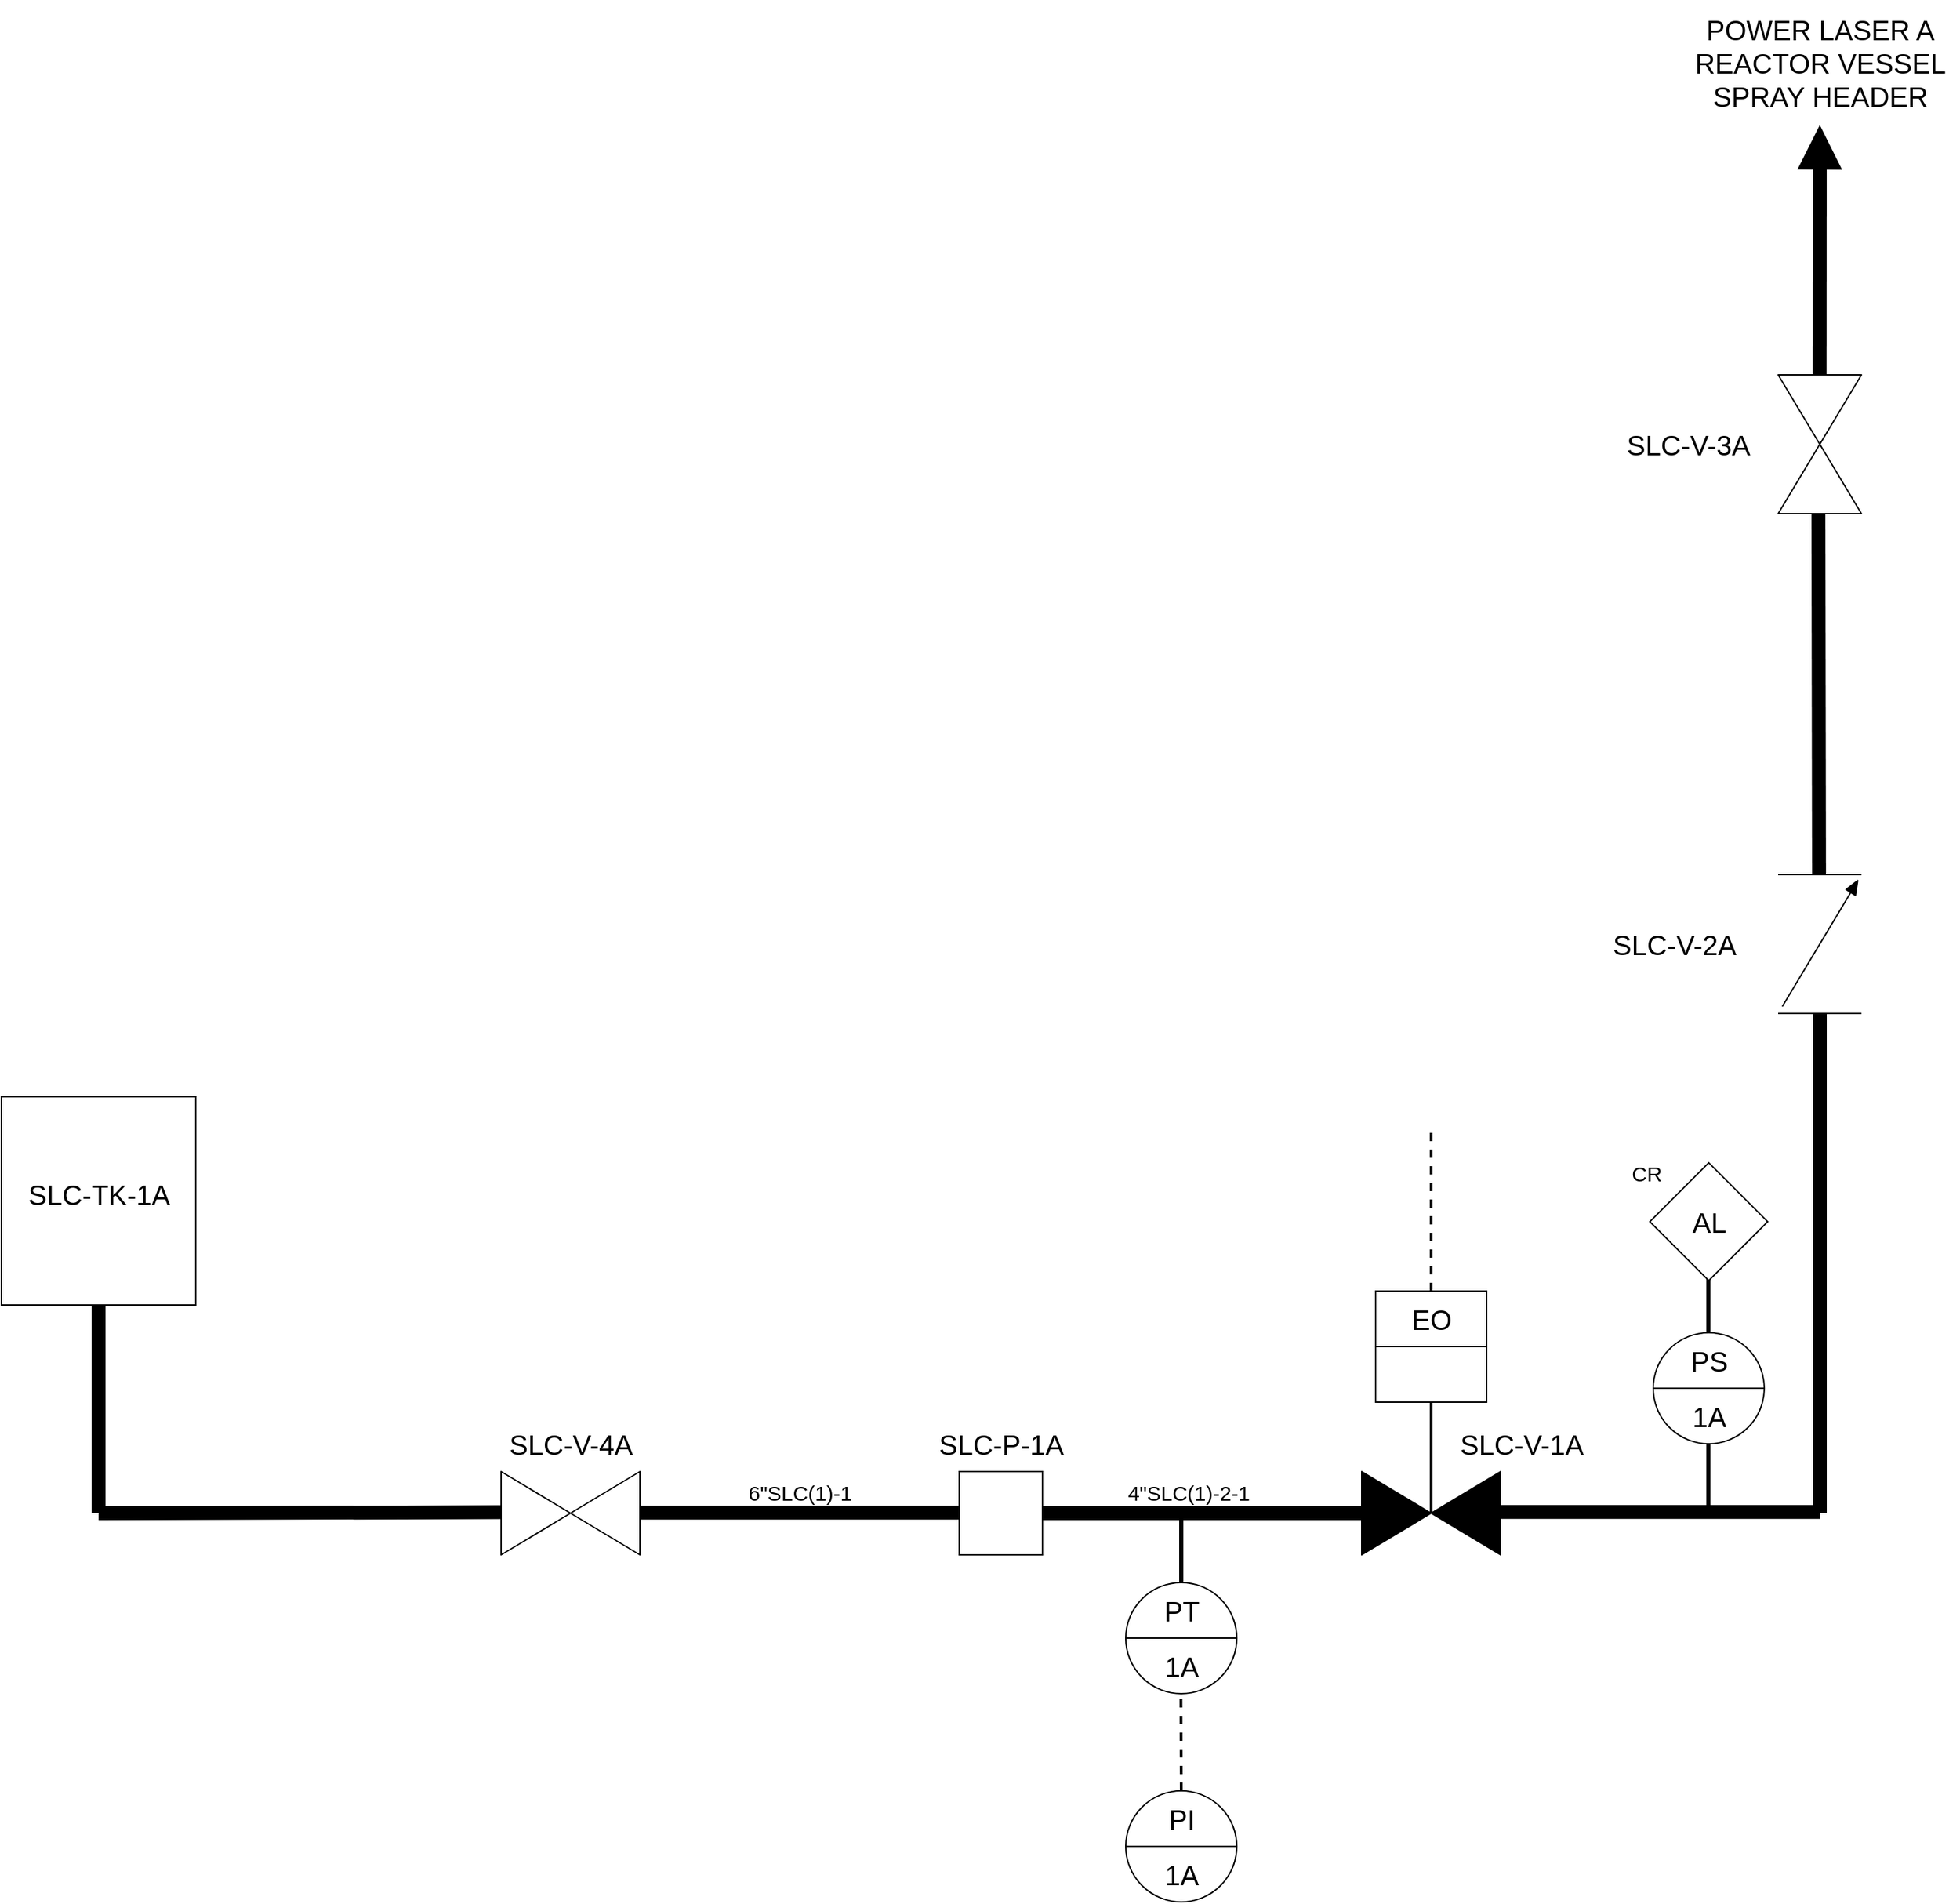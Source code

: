 <mxfile version="24.7.8">
  <diagram name="Page-1" id="SdFcA77bNx3NqzB9rI0u">
    <mxGraphModel dx="2216" dy="1904" grid="1" gridSize="10" guides="1" tooltips="1" connect="1" arrows="1" fold="1" page="1" pageScale="1" pageWidth="850" pageHeight="1100" background="#ffffff" math="0" shadow="0">
      <root>
        <mxCell id="0" />
        <mxCell id="1" parent="0" />
        <mxCell id="4u6GkYTsB3H_MvTD6gbW-3" value="" style="whiteSpace=wrap;html=1;aspect=fixed;fillColor=#FFFFFF;strokeColor=#000000;" vertex="1" parent="1">
          <mxGeometry x="440" y="200" width="80" height="80" as="geometry" />
        </mxCell>
        <mxCell id="4u6GkYTsB3H_MvTD6gbW-4" value="" style="endArrow=none;html=1;rounded=0;entryX=0;entryY=0.5;entryDx=0;entryDy=0;exitX=1;exitY=0.5;exitDx=0;exitDy=0;strokeColor=#000000;" edge="1" parent="1" source="4u6GkYTsB3H_MvTD6gbW-3" target="4u6GkYTsB3H_MvTD6gbW-3">
          <mxGeometry width="50" height="50" relative="1" as="geometry">
            <mxPoint x="480" y="300" as="sourcePoint" />
            <mxPoint x="530" y="250" as="targetPoint" />
          </mxGeometry>
        </mxCell>
        <mxCell id="4u6GkYTsB3H_MvTD6gbW-6" value="&lt;font style=&quot;font-size: 20px;&quot;&gt;EO&lt;/font&gt;" style="text;html=1;align=center;verticalAlign=middle;resizable=0;points=[];autosize=1;strokeColor=none;fillColor=none;fontColor=#000000;" vertex="1" parent="1">
          <mxGeometry x="455" y="200" width="50" height="40" as="geometry" />
        </mxCell>
        <mxCell id="4u6GkYTsB3H_MvTD6gbW-8" value="" style="verticalLabelPosition=bottom;align=center;html=1;verticalAlign=top;pointerEvents=1;dashed=0;shape=mxgraph.pid2valves.valve;valveType=gate;strokeColor=#000000;fillColor=#FFFFFF;" vertex="1" parent="1">
          <mxGeometry x="-190" y="330" width="100" height="60" as="geometry" />
        </mxCell>
        <mxCell id="4u6GkYTsB3H_MvTD6gbW-9" value="" style="verticalLabelPosition=bottom;align=center;html=1;verticalAlign=top;pointerEvents=1;dashed=0;shape=mxgraph.pid2valves.valve;valveType=gate;defState=closed;fillColor=#000000;strokeColor=#000000;" vertex="1" parent="1">
          <mxGeometry x="430" y="330" width="100" height="60" as="geometry" />
        </mxCell>
        <mxCell id="4u6GkYTsB3H_MvTD6gbW-10" value="" style="endArrow=none;html=1;rounded=0;strokeColor=#000000;exitX=0.5;exitY=1;exitDx=0;exitDy=0;strokeWidth=2;" edge="1" parent="1" source="4u6GkYTsB3H_MvTD6gbW-3">
          <mxGeometry width="50" height="50" relative="1" as="geometry">
            <mxPoint x="480" y="290" as="sourcePoint" />
            <mxPoint x="480" y="360" as="targetPoint" />
          </mxGeometry>
        </mxCell>
        <mxCell id="4u6GkYTsB3H_MvTD6gbW-11" value="" style="endArrow=none;dashed=1;html=1;strokeWidth=2;rounded=0;strokeColor=#000000;exitX=0.5;exitY=0;exitDx=0;exitDy=0;" edge="1" parent="1" source="4u6GkYTsB3H_MvTD6gbW-3">
          <mxGeometry width="50" height="50" relative="1" as="geometry">
            <mxPoint x="480" y="190" as="sourcePoint" />
            <mxPoint x="480" y="80" as="targetPoint" />
          </mxGeometry>
        </mxCell>
        <mxCell id="4u6GkYTsB3H_MvTD6gbW-12" value="" style="endArrow=none;html=1;rounded=0;strokeColor=#000000;strokeWidth=10;" edge="1" parent="1" target="4u6GkYTsB3H_MvTD6gbW-9">
          <mxGeometry width="50" height="50" relative="1" as="geometry">
            <mxPoint x="200" y="360" as="sourcePoint" />
            <mxPoint x="400" y="360" as="targetPoint" />
          </mxGeometry>
        </mxCell>
        <mxCell id="4u6GkYTsB3H_MvTD6gbW-13" value="" style="rounded=0;whiteSpace=wrap;html=1;strokeColor=#000000;fillColor=none;" vertex="1" parent="1">
          <mxGeometry x="140" y="330" width="60" height="60" as="geometry" />
        </mxCell>
        <mxCell id="4u6GkYTsB3H_MvTD6gbW-14" value="&lt;span style=&quot;font-size: 20px;&quot;&gt;SLC-P-1A&lt;/span&gt;" style="text;html=1;align=center;verticalAlign=middle;resizable=0;points=[];autosize=1;strokeColor=none;fillColor=none;fontColor=#000000;" vertex="1" parent="1">
          <mxGeometry x="115" y="290" width="110" height="40" as="geometry" />
        </mxCell>
        <mxCell id="4u6GkYTsB3H_MvTD6gbW-16" value="" style="endArrow=none;html=1;rounded=0;strokeColor=#000000;strokeWidth=10;" edge="1" parent="1">
          <mxGeometry width="50" height="50" relative="1" as="geometry">
            <mxPoint x="-90" y="359.58" as="sourcePoint" />
            <mxPoint x="140" y="359.58" as="targetPoint" />
          </mxGeometry>
        </mxCell>
        <mxCell id="4u6GkYTsB3H_MvTD6gbW-17" value="&lt;font style=&quot;font-size: 15px;&quot;&gt;4&quot;SLC(1)-2-1&lt;/font&gt;" style="text;html=1;align=center;verticalAlign=middle;resizable=0;points=[];autosize=1;strokeColor=none;fillColor=none;fontColor=#000000;" vertex="1" parent="1">
          <mxGeometry x="250" y="330" width="110" height="30" as="geometry" />
        </mxCell>
        <mxCell id="4u6GkYTsB3H_MvTD6gbW-18" value="&lt;font style=&quot;font-size: 15px;&quot;&gt;6&quot;SLC(1)-1&lt;/font&gt;" style="text;html=1;align=center;verticalAlign=middle;resizable=0;points=[];autosize=1;strokeColor=none;fillColor=none;fontColor=#000000;" vertex="1" parent="1">
          <mxGeometry x="-25" y="330" width="100" height="30" as="geometry" />
        </mxCell>
        <mxCell id="4u6GkYTsB3H_MvTD6gbW-19" value="" style="endArrow=none;html=1;rounded=0;strokeColor=#000000;strokeWidth=10;" edge="1" parent="1">
          <mxGeometry width="50" height="50" relative="1" as="geometry">
            <mxPoint x="-480" y="360" as="sourcePoint" />
            <mxPoint x="-190" y="359.31" as="targetPoint" />
          </mxGeometry>
        </mxCell>
        <mxCell id="4u6GkYTsB3H_MvTD6gbW-23" value="" style="rounded=0;whiteSpace=wrap;html=1;strokeColor=#000000;fillColor=none;" vertex="1" parent="1">
          <mxGeometry x="-550" y="60" width="140" height="150" as="geometry" />
        </mxCell>
        <mxCell id="4u6GkYTsB3H_MvTD6gbW-24" value="&lt;span style=&quot;font-size: 20px;&quot;&gt;SLC-TK-1A&lt;/span&gt;" style="text;html=1;align=center;verticalAlign=middle;resizable=0;points=[];autosize=1;strokeColor=none;fillColor=none;fontColor=#000000;" vertex="1" parent="1">
          <mxGeometry x="-545" y="110" width="130" height="40" as="geometry" />
        </mxCell>
        <mxCell id="4u6GkYTsB3H_MvTD6gbW-25" value="" style="endArrow=none;html=1;rounded=0;strokeColor=#000000;strokeWidth=10;" edge="1" parent="1">
          <mxGeometry width="50" height="50" relative="1" as="geometry">
            <mxPoint x="530" y="359.17" as="sourcePoint" />
            <mxPoint x="760" y="359.17" as="targetPoint" />
          </mxGeometry>
        </mxCell>
        <mxCell id="4u6GkYTsB3H_MvTD6gbW-26" value="" style="endArrow=none;html=1;rounded=0;strokeColor=#000000;strokeWidth=10;" edge="1" parent="1">
          <mxGeometry width="50" height="50" relative="1" as="geometry">
            <mxPoint x="760" as="sourcePoint" />
            <mxPoint x="760" y="360" as="targetPoint" />
          </mxGeometry>
        </mxCell>
        <mxCell id="4u6GkYTsB3H_MvTD6gbW-29" value="" style="verticalLabelPosition=bottom;align=center;html=1;verticalAlign=top;pointerEvents=1;dashed=0;shape=mxgraph.pid2valves.valve;valveType=check;strokeColor=#000000;fillColor=#000000;direction=north;" vertex="1" parent="1">
          <mxGeometry x="730" y="-100" width="60" height="100" as="geometry" />
        </mxCell>
        <mxCell id="4u6GkYTsB3H_MvTD6gbW-31" value="&lt;span style=&quot;font-size: 20px;&quot;&gt;SLC-V-1A&lt;/span&gt;" style="text;html=1;align=center;verticalAlign=middle;resizable=0;points=[];autosize=1;strokeColor=none;fillColor=none;fontColor=#000000;" vertex="1" parent="1">
          <mxGeometry x="490" y="290" width="110" height="40" as="geometry" />
        </mxCell>
        <mxCell id="4u6GkYTsB3H_MvTD6gbW-32" value="&lt;span style=&quot;font-size: 20px;&quot;&gt;SLC-V-2A&lt;/span&gt;" style="text;html=1;align=center;verticalAlign=middle;resizable=0;points=[];autosize=1;strokeColor=none;fillColor=none;fontColor=#000000;" vertex="1" parent="1">
          <mxGeometry x="600" y="-70" width="110" height="40" as="geometry" />
        </mxCell>
        <mxCell id="4u6GkYTsB3H_MvTD6gbW-33" value="" style="endArrow=none;html=1;rounded=0;strokeColor=#000000;strokeWidth=10;" edge="1" parent="1">
          <mxGeometry width="50" height="50" relative="1" as="geometry">
            <mxPoint x="759" y="-360" as="sourcePoint" />
            <mxPoint x="759.44" y="-100" as="targetPoint" />
          </mxGeometry>
        </mxCell>
        <mxCell id="4u6GkYTsB3H_MvTD6gbW-34" value="" style="verticalLabelPosition=bottom;align=center;html=1;verticalAlign=top;pointerEvents=1;dashed=0;shape=mxgraph.pid2valves.valve;valveType=gate;strokeColor=#000000;fillColor=#FFFFFF;direction=south;" vertex="1" parent="1">
          <mxGeometry x="730" y="-460" width="60" height="100" as="geometry" />
        </mxCell>
        <mxCell id="4u6GkYTsB3H_MvTD6gbW-35" value="&lt;span style=&quot;font-size: 20px;&quot;&gt;SLC-V-4A&lt;/span&gt;" style="text;html=1;align=center;verticalAlign=middle;resizable=0;points=[];autosize=1;strokeColor=none;fillColor=none;fontColor=#000000;" vertex="1" parent="1">
          <mxGeometry x="-195" y="290" width="110" height="40" as="geometry" />
        </mxCell>
        <mxCell id="4u6GkYTsB3H_MvTD6gbW-36" value="&lt;span style=&quot;font-size: 20px;&quot;&gt;SLC-V-3A&lt;/span&gt;" style="text;html=1;align=center;verticalAlign=middle;resizable=0;points=[];autosize=1;strokeColor=none;fillColor=none;fontColor=#000000;" vertex="1" parent="1">
          <mxGeometry x="610" y="-430" width="110" height="40" as="geometry" />
        </mxCell>
        <mxCell id="4u6GkYTsB3H_MvTD6gbW-37" value="" style="endArrow=none;html=1;rounded=0;strokeColor=#000000;strokeWidth=10;startArrow=block;startFill=1;" edge="1" parent="1">
          <mxGeometry width="50" height="50" relative="1" as="geometry">
            <mxPoint x="760" y="-640" as="sourcePoint" />
            <mxPoint x="759.88" y="-460" as="targetPoint" />
          </mxGeometry>
        </mxCell>
        <mxCell id="4u6GkYTsB3H_MvTD6gbW-38" value="&lt;span style=&quot;font-size: 20px;&quot;&gt;POWER LASER A&lt;/span&gt;&lt;div&gt;&lt;span style=&quot;font-size: 20px;&quot;&gt;REACTOR VESSEL&lt;/span&gt;&lt;/div&gt;&lt;div&gt;&lt;span style=&quot;font-size: 20px;&quot;&gt;SPRAY HEADER&lt;/span&gt;&lt;/div&gt;" style="text;html=1;align=center;verticalAlign=middle;resizable=0;points=[];autosize=1;strokeColor=none;fillColor=none;fontColor=#000000;" vertex="1" parent="1">
          <mxGeometry x="660" y="-730" width="200" height="90" as="geometry" />
        </mxCell>
        <mxCell id="4u6GkYTsB3H_MvTD6gbW-39" value="" style="endArrow=none;html=1;rounded=0;strokeColor=#000000;strokeWidth=3;" edge="1" parent="1">
          <mxGeometry width="50" height="50" relative="1" as="geometry">
            <mxPoint x="300" y="360" as="sourcePoint" />
            <mxPoint x="300" y="410" as="targetPoint" />
          </mxGeometry>
        </mxCell>
        <mxCell id="4u6GkYTsB3H_MvTD6gbW-40" value="" style="ellipse;whiteSpace=wrap;html=1;aspect=fixed;strokeColor=#000000;fillColor=#FFFFFF;" vertex="1" parent="1">
          <mxGeometry x="260" y="410" width="80" height="80" as="geometry" />
        </mxCell>
        <mxCell id="4u6GkYTsB3H_MvTD6gbW-41" value="" style="endArrow=none;html=1;rounded=0;entryX=0;entryY=0.5;entryDx=0;entryDy=0;exitX=1;exitY=0.5;exitDx=0;exitDy=0;strokeColor=#000000;" edge="1" parent="1">
          <mxGeometry width="50" height="50" relative="1" as="geometry">
            <mxPoint x="340" y="450" as="sourcePoint" />
            <mxPoint x="260" y="450" as="targetPoint" />
          </mxGeometry>
        </mxCell>
        <mxCell id="4u6GkYTsB3H_MvTD6gbW-42" value="&lt;font style=&quot;font-size: 20px;&quot;&gt;PT&lt;/font&gt;" style="text;html=1;align=center;verticalAlign=middle;resizable=0;points=[];autosize=1;strokeColor=none;fillColor=none;fontColor=#000000;" vertex="1" parent="1">
          <mxGeometry x="275" y="410" width="50" height="40" as="geometry" />
        </mxCell>
        <mxCell id="4u6GkYTsB3H_MvTD6gbW-43" value="&lt;font style=&quot;font-size: 20px;&quot;&gt;1A&lt;/font&gt;" style="text;html=1;align=center;verticalAlign=middle;resizable=0;points=[];autosize=1;strokeColor=none;fillColor=none;fontColor=#000000;" vertex="1" parent="1">
          <mxGeometry x="275" y="450" width="50" height="40" as="geometry" />
        </mxCell>
        <mxCell id="4u6GkYTsB3H_MvTD6gbW-44" value="" style="endArrow=none;dashed=1;html=1;strokeWidth=2;rounded=0;strokeColor=#000000;" edge="1" parent="1">
          <mxGeometry width="50" height="50" relative="1" as="geometry">
            <mxPoint x="300" y="560" as="sourcePoint" />
            <mxPoint x="299.74" y="490" as="targetPoint" />
          </mxGeometry>
        </mxCell>
        <mxCell id="4u6GkYTsB3H_MvTD6gbW-53" value="" style="ellipse;whiteSpace=wrap;html=1;aspect=fixed;strokeColor=#000000;fillColor=#FFFFFF;" vertex="1" parent="1">
          <mxGeometry x="260" y="560" width="80" height="80" as="geometry" />
        </mxCell>
        <mxCell id="4u6GkYTsB3H_MvTD6gbW-54" value="" style="endArrow=none;html=1;rounded=0;entryX=0;entryY=0.5;entryDx=0;entryDy=0;exitX=1;exitY=0.5;exitDx=0;exitDy=0;strokeColor=#000000;" edge="1" parent="1">
          <mxGeometry width="50" height="50" relative="1" as="geometry">
            <mxPoint x="340" y="600" as="sourcePoint" />
            <mxPoint x="260" y="600" as="targetPoint" />
          </mxGeometry>
        </mxCell>
        <mxCell id="4u6GkYTsB3H_MvTD6gbW-55" value="&lt;font style=&quot;font-size: 20px;&quot;&gt;PI&lt;/font&gt;" style="text;html=1;align=center;verticalAlign=middle;resizable=0;points=[];autosize=1;strokeColor=none;fillColor=none;fontColor=#000000;" vertex="1" parent="1">
          <mxGeometry x="280" y="560" width="40" height="40" as="geometry" />
        </mxCell>
        <mxCell id="4u6GkYTsB3H_MvTD6gbW-56" value="&lt;font style=&quot;font-size: 20px;&quot;&gt;1A&lt;/font&gt;" style="text;html=1;align=center;verticalAlign=middle;resizable=0;points=[];autosize=1;strokeColor=none;fillColor=none;fontColor=#000000;" vertex="1" parent="1">
          <mxGeometry x="275" y="600" width="50" height="40" as="geometry" />
        </mxCell>
        <mxCell id="4u6GkYTsB3H_MvTD6gbW-57" value="" style="ellipse;whiteSpace=wrap;html=1;aspect=fixed;strokeColor=#000000;fillColor=#FFFFFF;" vertex="1" parent="1">
          <mxGeometry x="640" y="230" width="80" height="80" as="geometry" />
        </mxCell>
        <mxCell id="4u6GkYTsB3H_MvTD6gbW-58" value="" style="endArrow=none;html=1;rounded=0;entryX=0;entryY=0.5;entryDx=0;entryDy=0;exitX=1;exitY=0.5;exitDx=0;exitDy=0;strokeColor=#000000;" edge="1" parent="1">
          <mxGeometry width="50" height="50" relative="1" as="geometry">
            <mxPoint x="720" y="270" as="sourcePoint" />
            <mxPoint x="640" y="270" as="targetPoint" />
          </mxGeometry>
        </mxCell>
        <mxCell id="4u6GkYTsB3H_MvTD6gbW-59" value="&lt;font style=&quot;font-size: 20px;&quot;&gt;PS&lt;/font&gt;" style="text;html=1;align=center;verticalAlign=middle;resizable=0;points=[];autosize=1;strokeColor=none;fillColor=none;fontColor=#000000;" vertex="1" parent="1">
          <mxGeometry x="655" y="230" width="50" height="40" as="geometry" />
        </mxCell>
        <mxCell id="4u6GkYTsB3H_MvTD6gbW-60" value="&lt;font style=&quot;font-size: 20px;&quot;&gt;1A&lt;/font&gt;" style="text;html=1;align=center;verticalAlign=middle;resizable=0;points=[];autosize=1;strokeColor=none;fillColor=none;fontColor=#000000;" vertex="1" parent="1">
          <mxGeometry x="655" y="270" width="50" height="40" as="geometry" />
        </mxCell>
        <mxCell id="4u6GkYTsB3H_MvTD6gbW-62" value="" style="endArrow=none;html=1;rounded=0;strokeColor=#000000;strokeWidth=3;" edge="1" parent="1">
          <mxGeometry width="50" height="50" relative="1" as="geometry">
            <mxPoint x="679.74" y="310" as="sourcePoint" />
            <mxPoint x="679.74" y="360" as="targetPoint" />
          </mxGeometry>
        </mxCell>
        <mxCell id="4u6GkYTsB3H_MvTD6gbW-63" value="" style="endArrow=none;html=1;rounded=0;strokeColor=#000000;strokeWidth=3;" edge="1" parent="1">
          <mxGeometry width="50" height="50" relative="1" as="geometry">
            <mxPoint x="679.74" y="180" as="sourcePoint" />
            <mxPoint x="679.74" y="230" as="targetPoint" />
          </mxGeometry>
        </mxCell>
        <mxCell id="4u6GkYTsB3H_MvTD6gbW-64" value="" style="whiteSpace=wrap;html=1;aspect=fixed;fillColor=#FFFFFF;strokeColor=#000000;rotation=-45;" vertex="1" parent="1">
          <mxGeometry x="650" y="120" width="60" height="60" as="geometry" />
        </mxCell>
        <mxCell id="4u6GkYTsB3H_MvTD6gbW-66" value="&lt;font style=&quot;font-size: 20px;&quot;&gt;AL&lt;/font&gt;" style="text;html=1;align=center;verticalAlign=middle;resizable=0;points=[];autosize=1;strokeColor=none;fillColor=none;fontColor=#000000;" vertex="1" parent="1">
          <mxGeometry x="655" y="130" width="50" height="40" as="geometry" />
        </mxCell>
        <mxCell id="4u6GkYTsB3H_MvTD6gbW-69" value="&lt;span style=&quot;font-size: 15px;&quot;&gt;CR&lt;/span&gt;" style="text;html=1;align=center;verticalAlign=middle;resizable=0;points=[];autosize=1;strokeColor=none;fillColor=none;fontColor=#000000;" vertex="1" parent="1">
          <mxGeometry x="610" y="100" width="50" height="30" as="geometry" />
        </mxCell>
        <mxCell id="4u6GkYTsB3H_MvTD6gbW-70" value="" style="endArrow=none;html=1;rounded=0;strokeColor=#000000;strokeWidth=10;entryX=0.5;entryY=1;entryDx=0;entryDy=0;" edge="1" parent="1" target="4u6GkYTsB3H_MvTD6gbW-23">
          <mxGeometry width="50" height="50" relative="1" as="geometry">
            <mxPoint x="-480" y="360" as="sourcePoint" />
            <mxPoint x="-330" y="358.67" as="targetPoint" />
          </mxGeometry>
        </mxCell>
      </root>
    </mxGraphModel>
  </diagram>
</mxfile>
